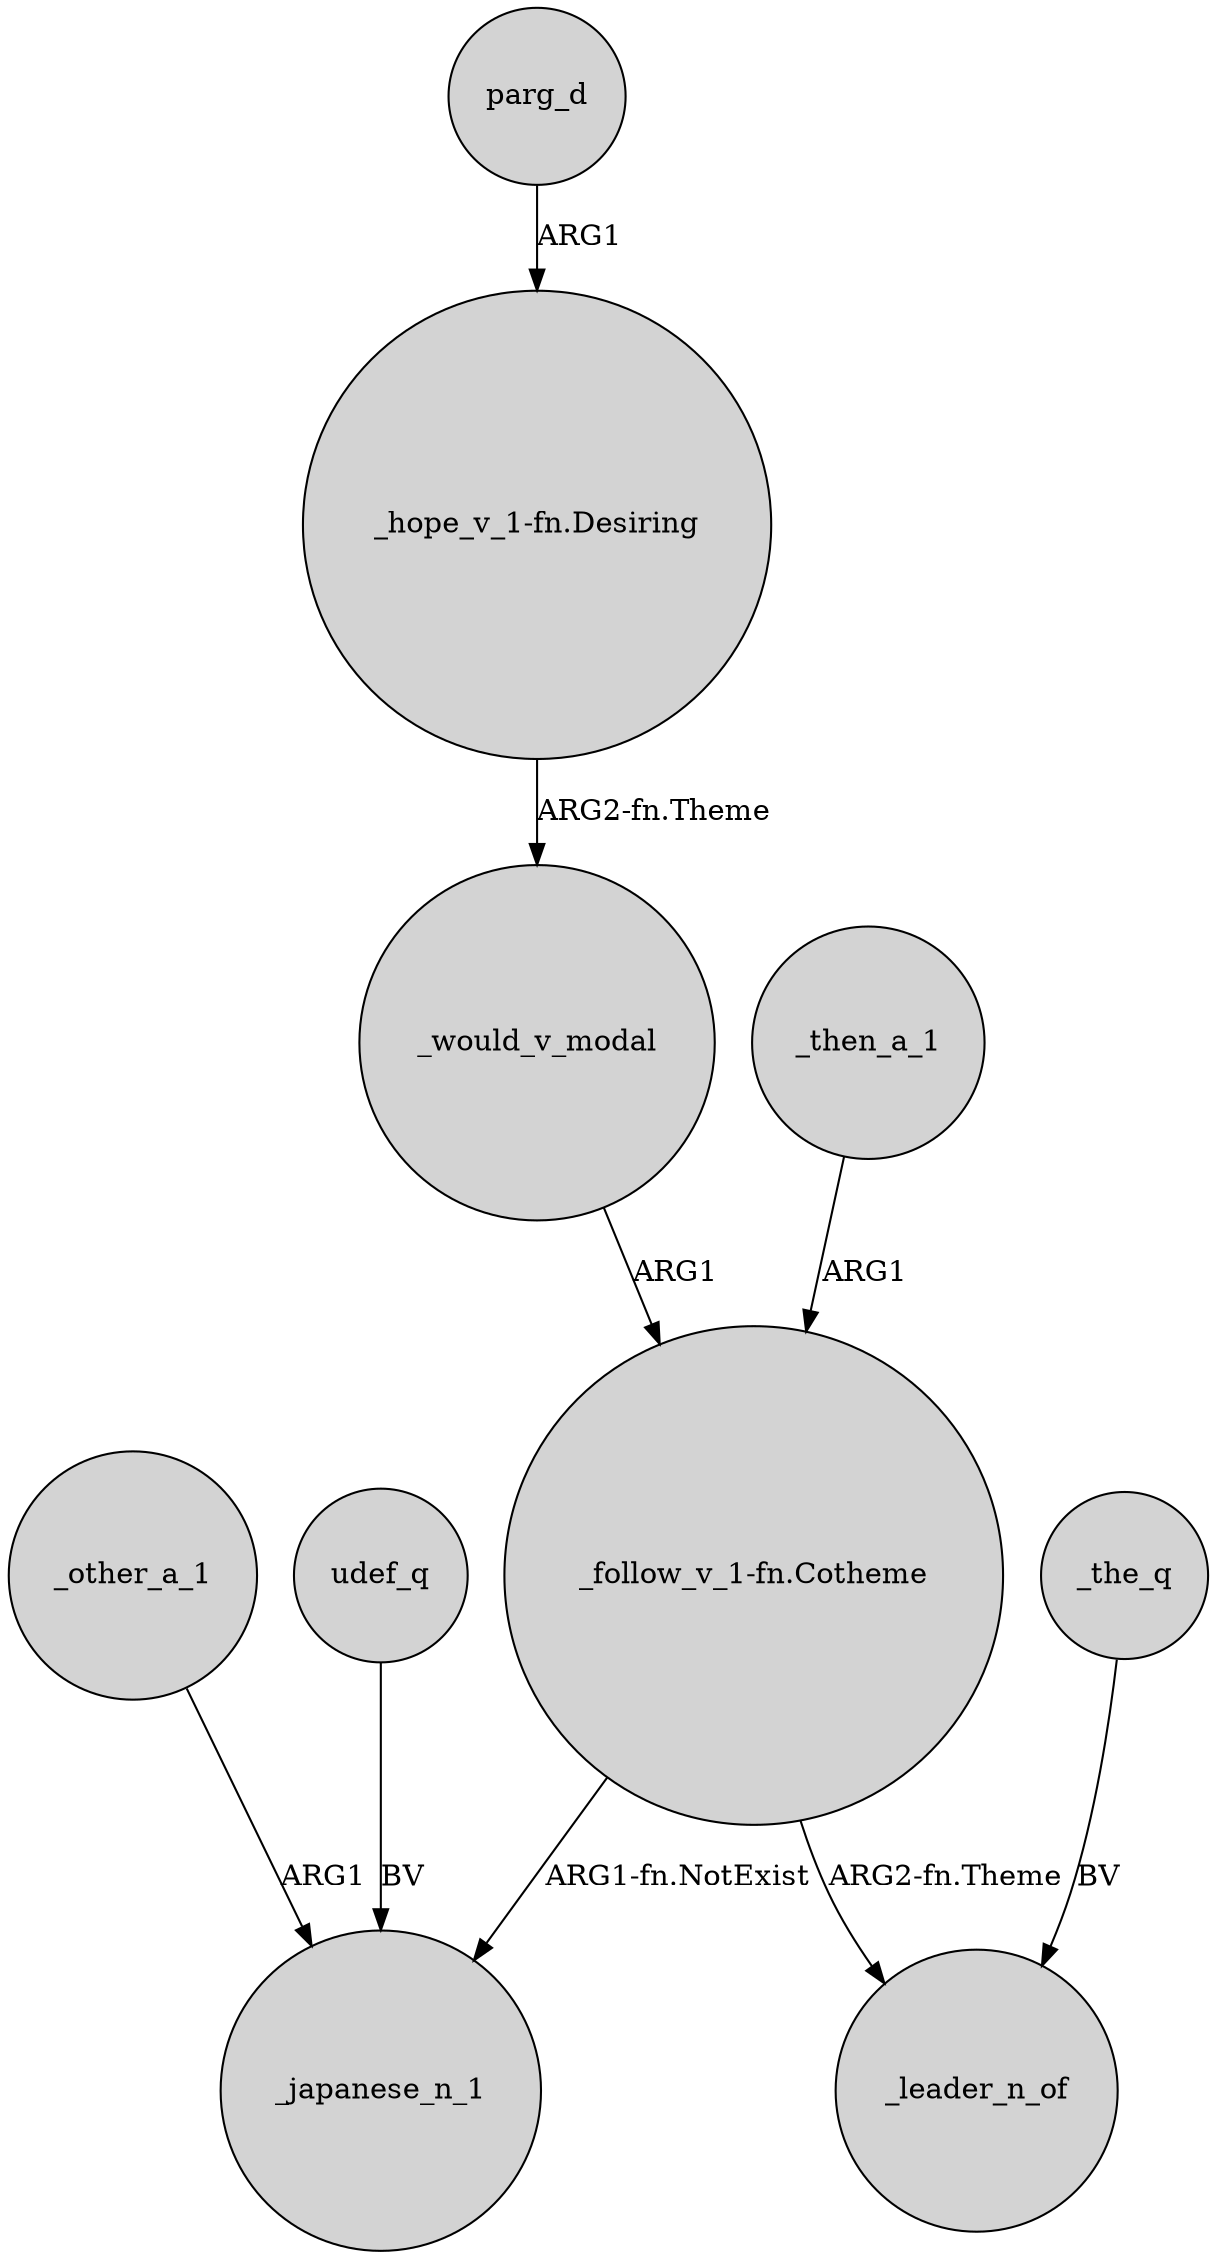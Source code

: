 digraph {
	node [shape=circle style=filled]
	parg_d -> "_hope_v_1-fn.Desiring" [label=ARG1]
	"_follow_v_1-fn.Cotheme" -> _japanese_n_1 [label="ARG1-fn.NotExist"]
	"_follow_v_1-fn.Cotheme" -> _leader_n_of [label="ARG2-fn.Theme"]
	_would_v_modal -> "_follow_v_1-fn.Cotheme" [label=ARG1]
	_other_a_1 -> _japanese_n_1 [label=ARG1]
	"_hope_v_1-fn.Desiring" -> _would_v_modal [label="ARG2-fn.Theme"]
	udef_q -> _japanese_n_1 [label=BV]
	_then_a_1 -> "_follow_v_1-fn.Cotheme" [label=ARG1]
	_the_q -> _leader_n_of [label=BV]
}
